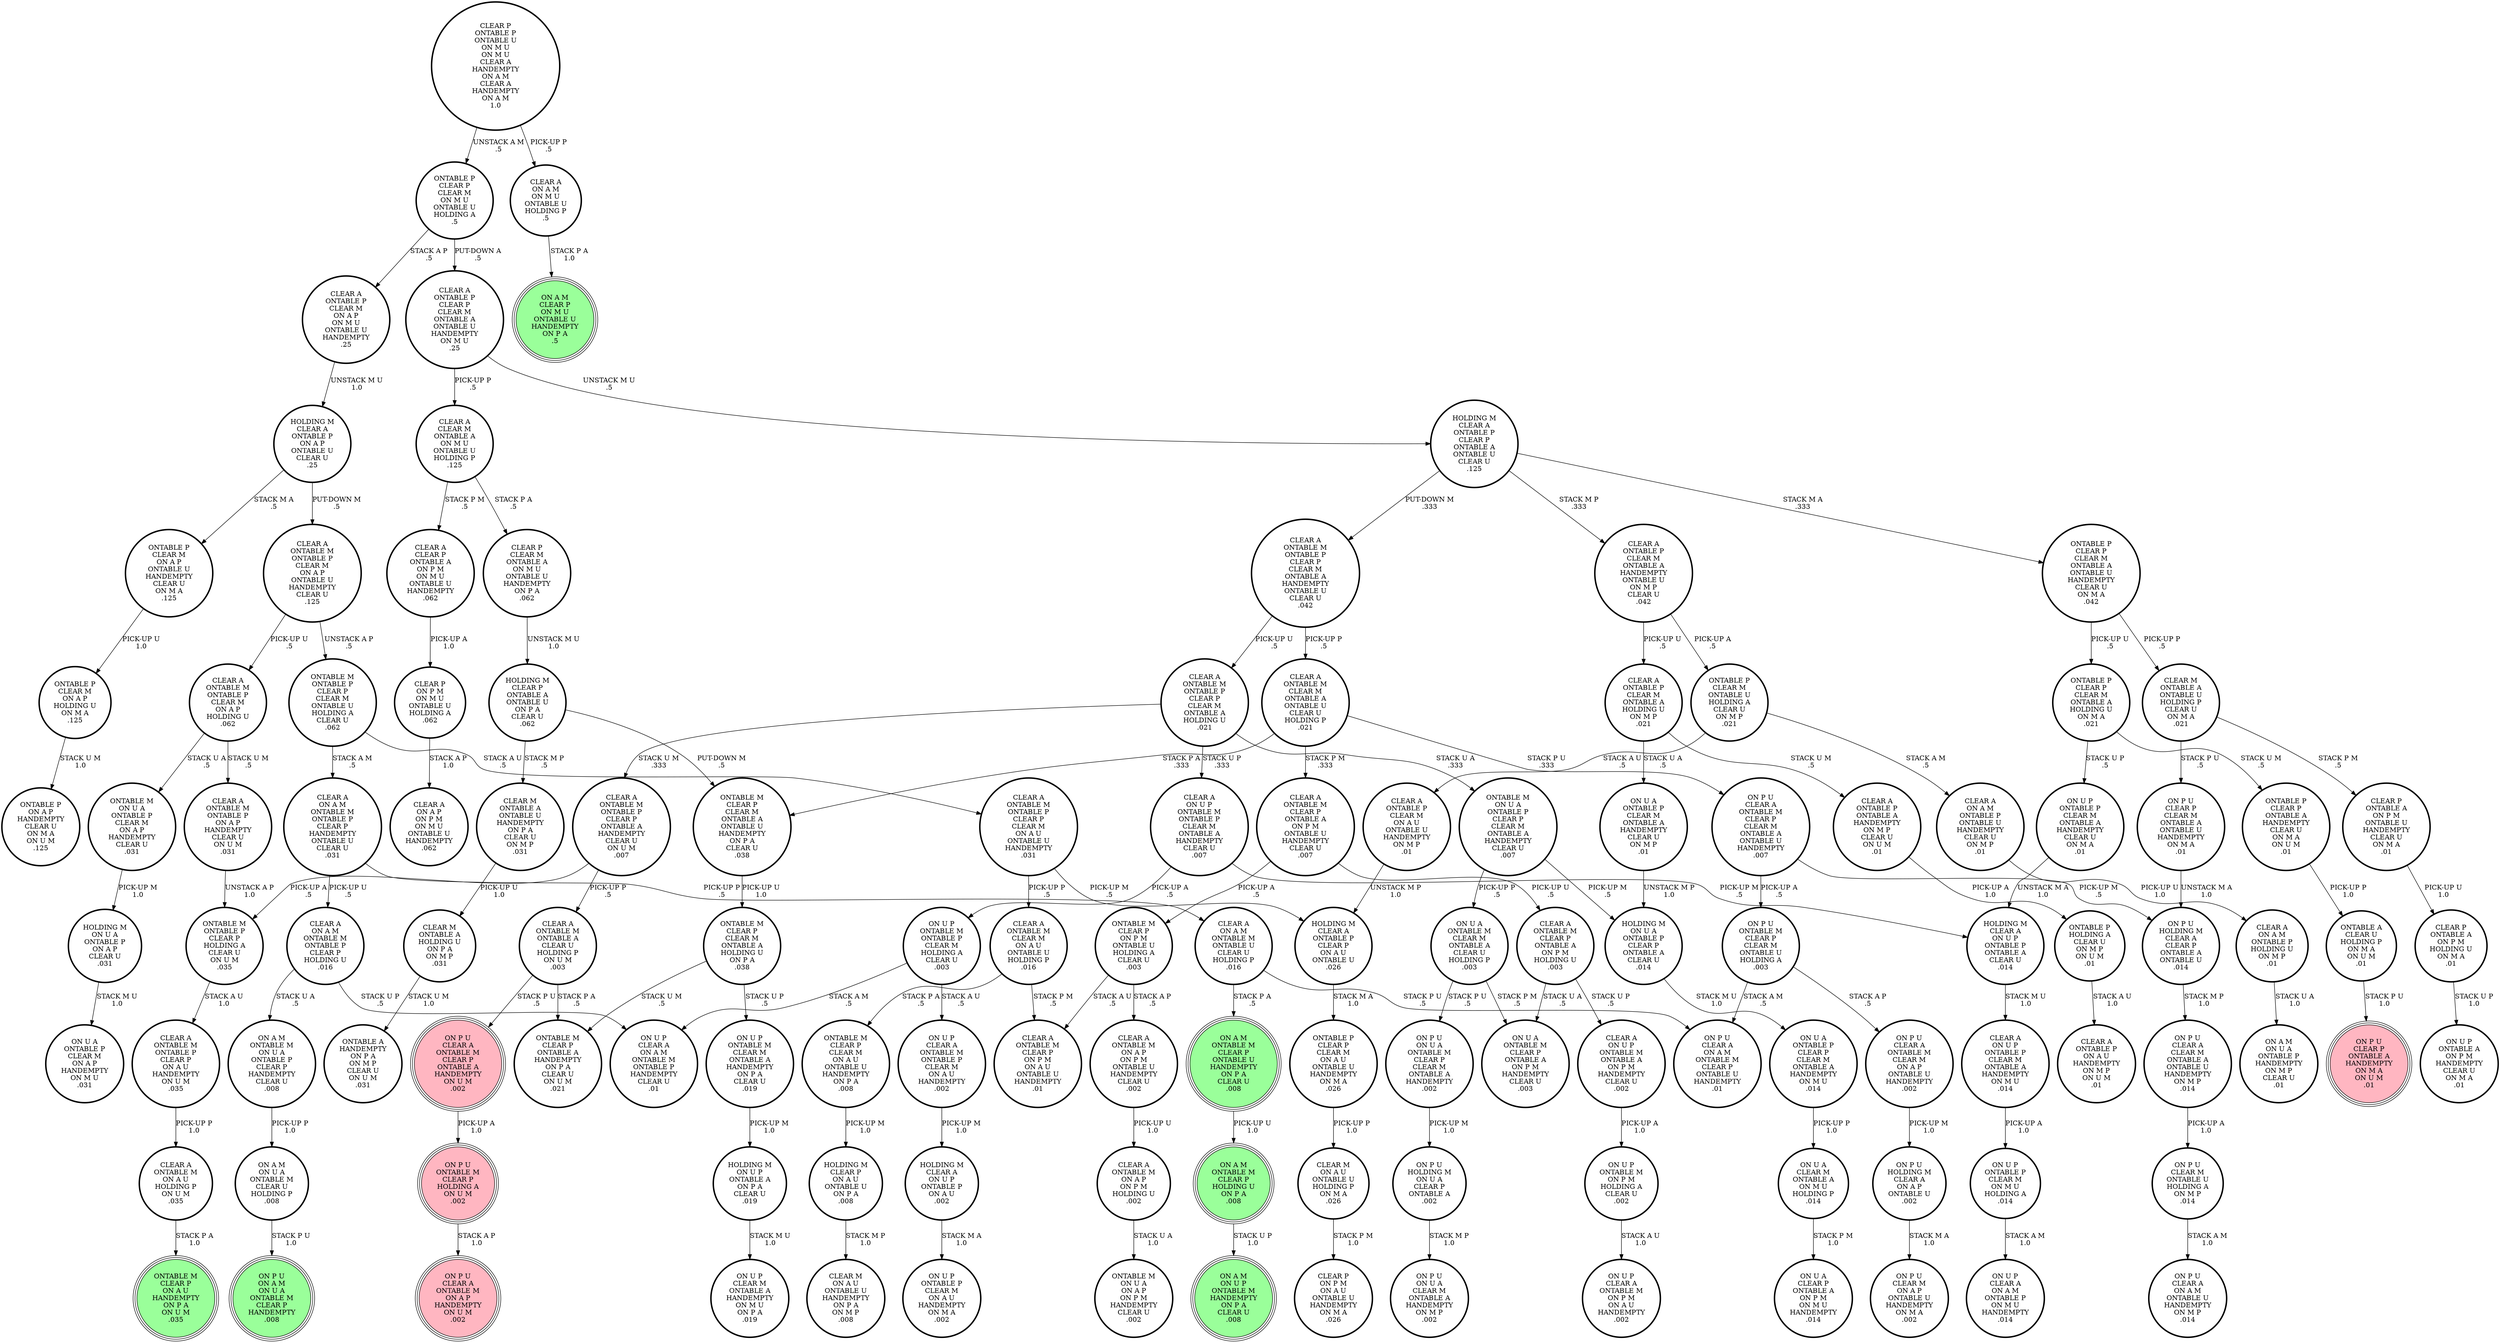 digraph {
"CLEAR P\nONTABLE A\nON P M\nONTABLE U\nHANDEMPTY\nCLEAR U\nON M A\n.01\n" -> "CLEAR P\nONTABLE A\nON P M\nHOLDING U\nON M A\n.01\n"[label="PICK-UP U\n1.0\n"];
"HOLDING M\nCLEAR P\nON A U\nONTABLE U\nON P A\n.008\n" -> "CLEAR M\nON A U\nONTABLE U\nHANDEMPTY\nON P A\nON M P\n.008\n"[label="STACK M P\n1.0\n"];
"CLEAR A\nONTABLE M\nONTABLE P\nCLEAR M\nON A P\nHOLDING U\n.062\n" -> "ONTABLE M\nON U A\nONTABLE P\nCLEAR M\nON A P\nHANDEMPTY\nCLEAR U\n.031\n"[label="STACK U A\n.5\n"];
"CLEAR A\nONTABLE M\nONTABLE P\nCLEAR M\nON A P\nHOLDING U\n.062\n" -> "CLEAR A\nONTABLE M\nONTABLE P\nON A P\nHANDEMPTY\nCLEAR U\nON U M\n.031\n"[label="STACK U M\n.5\n"];
"ON U A\nCLEAR M\nONTABLE A\nON M U\nHOLDING P\n.014\n" -> "ON U A\nCLEAR P\nONTABLE A\nON P M\nON M U\nHANDEMPTY\n.014\n"[label="STACK P M\n1.0\n"];
"ON P U\nONTABLE M\nCLEAR P\nHOLDING A\nON U M\n.002\n" -> "ON P U\nCLEAR A\nONTABLE M\nON A P\nHANDEMPTY\nON U M\n.002\n"[label="STACK A P\n1.0\n"];
"CLEAR A\nONTABLE M\nON A U\nHOLDING P\nON U M\n.035\n" -> "ONTABLE M\nCLEAR P\nON A U\nHANDEMPTY\nON P A\nON U M\n.035\n"[label="STACK P A\n1.0\n"];
"ON U A\nONTABLE M\nCLEAR M\nONTABLE A\nCLEAR U\nHOLDING P\n.003\n" -> "ON P U\nON U A\nONTABLE M\nCLEAR P\nCLEAR M\nONTABLE A\nHANDEMPTY\n.002\n"[label="STACK P U\n.5\n"];
"ON U A\nONTABLE M\nCLEAR M\nONTABLE A\nCLEAR U\nHOLDING P\n.003\n" -> "ON U A\nONTABLE M\nCLEAR P\nONTABLE A\nON P M\nHANDEMPTY\nCLEAR U\n.003\n"[label="STACK P M\n.5\n"];
"HOLDING M\nCLEAR A\nON U P\nONTABLE P\nONTABLE A\nCLEAR U\n.014\n" -> "CLEAR A\nON U P\nONTABLE P\nCLEAR M\nONTABLE A\nHANDEMPTY\nON M U\n.014\n"[label="STACK M U\n1.0\n"];
"ON P U\nON U A\nONTABLE M\nCLEAR P\nCLEAR M\nONTABLE A\nHANDEMPTY\n.002\n" -> "ON P U\nHOLDING M\nON U A\nCLEAR P\nONTABLE A\n.002\n"[label="PICK-UP M\n1.0\n"];
"ONTABLE M\nONTABLE P\nCLEAR P\nCLEAR M\nONTABLE U\nHOLDING A\nCLEAR U\n.062\n" -> "CLEAR A\nONTABLE M\nONTABLE P\nCLEAR P\nCLEAR M\nON A U\nONTABLE U\nHANDEMPTY\n.031\n"[label="STACK A U\n.5\n"];
"ONTABLE M\nONTABLE P\nCLEAR P\nCLEAR M\nONTABLE U\nHOLDING A\nCLEAR U\n.062\n" -> "CLEAR A\nON A M\nONTABLE M\nONTABLE P\nCLEAR P\nHANDEMPTY\nONTABLE U\nCLEAR U\n.031\n"[label="STACK A M\n.5\n"];
"ONTABLE P\nCLEAR P\nCLEAR M\nON A U\nONTABLE U\nHANDEMPTY\nON M A\n.026\n" -> "CLEAR M\nON A U\nONTABLE U\nHOLDING P\nON M A\n.026\n"[label="PICK-UP P\n1.0\n"];
"HOLDING M\nON U P\nONTABLE A\nON P A\nCLEAR U\n.019\n" -> "ON U P\nCLEAR M\nONTABLE A\nHANDEMPTY\nON M U\nON P A\n.019\n"[label="STACK M U\n1.0\n"];
"ONTABLE P\nCLEAR P\nCLEAR M\nONTABLE A\nONTABLE U\nHANDEMPTY\nCLEAR U\nON M A\n.042\n" -> "CLEAR M\nONTABLE A\nONTABLE U\nHOLDING P\nCLEAR U\nON M A\n.021\n"[label="PICK-UP P\n.5\n"];
"ONTABLE P\nCLEAR P\nCLEAR M\nONTABLE A\nONTABLE U\nHANDEMPTY\nCLEAR U\nON M A\n.042\n" -> "ONTABLE P\nCLEAR P\nCLEAR M\nONTABLE A\nHOLDING U\nON M A\n.021\n"[label="PICK-UP U\n.5\n"];
"HOLDING M\nCLEAR A\nONTABLE P\nCLEAR P\nON A U\nONTABLE U\n.026\n" -> "ONTABLE P\nCLEAR P\nCLEAR M\nON A U\nONTABLE U\nHANDEMPTY\nON M A\n.026\n"[label="STACK M A\n1.0\n"];
"ON P U\nONTABLE M\nCLEAR P\nCLEAR M\nONTABLE U\nHOLDING A\n.003\n" -> "ON P U\nCLEAR A\nON A M\nONTABLE M\nCLEAR P\nONTABLE U\nHANDEMPTY\n.01\n"[label="STACK A M\n.5\n"];
"ON P U\nONTABLE M\nCLEAR P\nCLEAR M\nONTABLE U\nHOLDING A\n.003\n" -> "ON P U\nCLEAR A\nONTABLE M\nCLEAR M\nON A P\nONTABLE U\nHANDEMPTY\n.002\n"[label="STACK A P\n.5\n"];
"CLEAR M\nONTABLE A\nONTABLE U\nHANDEMPTY\nON P A\nCLEAR U\nON M P\n.031\n" -> "CLEAR M\nONTABLE A\nHOLDING U\nON P A\nON M P\n.031\n"[label="PICK-UP U\n1.0\n"];
"ONTABLE P\nCLEAR P\nCLEAR M\nON M U\nONTABLE U\nHOLDING A\n.5\n" -> "CLEAR A\nONTABLE P\nCLEAR M\nON A P\nON M U\nONTABLE U\nHANDEMPTY\n.25\n"[label="STACK A P\n.5\n"];
"ONTABLE P\nCLEAR P\nCLEAR M\nON M U\nONTABLE U\nHOLDING A\n.5\n" -> "CLEAR A\nONTABLE P\nCLEAR P\nCLEAR M\nONTABLE A\nONTABLE U\nHANDEMPTY\nON M U\n.25\n"[label="PUT-DOWN A\n.5\n"];
"CLEAR A\nON U P\nONTABLE M\nONTABLE P\nCLEAR M\nONTABLE A\nHANDEMPTY\nCLEAR U\n.007\n" -> "HOLDING M\nCLEAR A\nON U P\nONTABLE P\nONTABLE A\nCLEAR U\n.014\n"[label="PICK-UP M\n.5\n"];
"CLEAR A\nON U P\nONTABLE M\nONTABLE P\nCLEAR M\nONTABLE A\nHANDEMPTY\nCLEAR U\n.007\n" -> "ON U P\nONTABLE M\nONTABLE P\nCLEAR M\nHOLDING A\nCLEAR U\n.003\n"[label="PICK-UP A\n.5\n"];
"ON U P\nONTABLE M\nCLEAR M\nONTABLE A\nHANDEMPTY\nON P A\nCLEAR U\n.019\n" -> "HOLDING M\nON U P\nONTABLE A\nON P A\nCLEAR U\n.019\n"[label="PICK-UP M\n1.0\n"];
"CLEAR A\nONTABLE M\nON A P\nON P M\nONTABLE U\nHANDEMPTY\nCLEAR U\n.002\n" -> "CLEAR A\nONTABLE M\nON A P\nON P M\nHOLDING U\n.002\n"[label="PICK-UP U\n1.0\n"];
"CLEAR A\nONTABLE M\nONTABLE P\nCLEAR P\nCLEAR M\nON A U\nONTABLE U\nHANDEMPTY\n.031\n" -> "HOLDING M\nCLEAR A\nONTABLE P\nCLEAR P\nON A U\nONTABLE U\n.026\n"[label="PICK-UP M\n.5\n"];
"CLEAR A\nONTABLE M\nONTABLE P\nCLEAR P\nCLEAR M\nON A U\nONTABLE U\nHANDEMPTY\n.031\n" -> "CLEAR A\nONTABLE M\nCLEAR M\nON A U\nONTABLE U\nHOLDING P\n.016\n"[label="PICK-UP P\n.5\n"];
"CLEAR A\nONTABLE M\nCLEAR P\nONTABLE A\nON P M\nONTABLE U\nHANDEMPTY\nCLEAR U\n.007\n" -> "CLEAR A\nONTABLE M\nCLEAR P\nONTABLE A\nON P M\nHOLDING U\n.003\n"[label="PICK-UP U\n.5\n"];
"CLEAR A\nONTABLE M\nCLEAR P\nONTABLE A\nON P M\nONTABLE U\nHANDEMPTY\nCLEAR U\n.007\n" -> "ONTABLE M\nCLEAR P\nON P M\nONTABLE U\nHOLDING A\nCLEAR U\n.003\n"[label="PICK-UP A\n.5\n"];
"CLEAR M\nONTABLE A\nHOLDING U\nON P A\nON M P\n.031\n" -> "ONTABLE A\nHANDEMPTY\nON P A\nON M P\nCLEAR U\nON U M\n.031\n"[label="STACK U M\n1.0\n"];
"ON P U\nCLEAR A\nONTABLE M\nCLEAR P\nCLEAR M\nONTABLE A\nONTABLE U\nHANDEMPTY\n.007\n" -> "ON P U\nHOLDING M\nCLEAR A\nCLEAR P\nONTABLE A\nONTABLE U\n.014\n"[label="PICK-UP M\n.5\n"];
"ON P U\nCLEAR A\nONTABLE M\nCLEAR P\nCLEAR M\nONTABLE A\nONTABLE U\nHANDEMPTY\n.007\n" -> "ON P U\nONTABLE M\nCLEAR P\nCLEAR M\nONTABLE U\nHOLDING A\n.003\n"[label="PICK-UP A\n.5\n"];
"CLEAR A\nCLEAR M\nONTABLE A\nON M U\nONTABLE U\nHOLDING P\n.125\n" -> "CLEAR A\nCLEAR P\nONTABLE A\nON P M\nON M U\nONTABLE U\nHANDEMPTY\n.062\n"[label="STACK P M\n.5\n"];
"CLEAR A\nCLEAR M\nONTABLE A\nON M U\nONTABLE U\nHOLDING P\n.125\n" -> "CLEAR P\nCLEAR M\nONTABLE A\nON M U\nONTABLE U\nHANDEMPTY\nON P A\n.062\n"[label="STACK P A\n.5\n"];
"CLEAR P\nONTABLE P\nONTABLE U\nON M U\nON M U\nCLEAR A\nHANDEMPTY\nON A M\nCLEAR A\nHANDEMPTY\nON A M\n1.0\n" -> "ONTABLE P\nCLEAR P\nCLEAR M\nON M U\nONTABLE U\nHOLDING A\n.5\n"[label="UNSTACK A M\n.5\n"];
"CLEAR P\nONTABLE P\nONTABLE U\nON M U\nON M U\nCLEAR A\nHANDEMPTY\nON A M\nCLEAR A\nHANDEMPTY\nON A M\n1.0\n" -> "CLEAR A\nON A M\nON M U\nONTABLE U\nHOLDING P\n.5\n"[label="PICK-UP P\n.5\n"];
"CLEAR P\nON P M\nON M U\nONTABLE U\nHOLDING A\n.062\n" -> "CLEAR A\nON A P\nON P M\nON M U\nONTABLE U\nHANDEMPTY\n.062\n"[label="STACK A P\n1.0\n"];
"ON A M\nON U A\nONTABLE M\nCLEAR U\nHOLDING P\n.008\n" -> "ON P U\nON A M\nON U A\nONTABLE M\nCLEAR P\nHANDEMPTY\n.008\n"[label="STACK P U\n1.0\n"];
"CLEAR A\nONTABLE M\nCLEAR M\nONTABLE A\nONTABLE U\nCLEAR U\nHOLDING P\n.021\n" -> "CLEAR A\nONTABLE M\nCLEAR P\nONTABLE A\nON P M\nONTABLE U\nHANDEMPTY\nCLEAR U\n.007\n"[label="STACK P M\n.333\n"];
"CLEAR A\nONTABLE M\nCLEAR M\nONTABLE A\nONTABLE U\nCLEAR U\nHOLDING P\n.021\n" -> "ONTABLE M\nCLEAR P\nCLEAR M\nONTABLE A\nONTABLE U\nHANDEMPTY\nON P A\nCLEAR U\n.038\n"[label="STACK P A\n.333\n"];
"CLEAR A\nONTABLE M\nCLEAR M\nONTABLE A\nONTABLE U\nCLEAR U\nHOLDING P\n.021\n" -> "ON P U\nCLEAR A\nONTABLE M\nCLEAR P\nCLEAR M\nONTABLE A\nONTABLE U\nHANDEMPTY\n.007\n"[label="STACK P U\n.333\n"];
"ONTABLE M\nCLEAR P\nON P M\nONTABLE U\nHOLDING A\nCLEAR U\n.003\n" -> "CLEAR A\nONTABLE M\nCLEAR P\nON P M\nON A U\nONTABLE U\nHANDEMPTY\n.01\n"[label="STACK A U\n.5\n"];
"ONTABLE M\nCLEAR P\nON P M\nONTABLE U\nHOLDING A\nCLEAR U\n.003\n" -> "CLEAR A\nONTABLE M\nON A P\nON P M\nONTABLE U\nHANDEMPTY\nCLEAR U\n.002\n"[label="STACK A P\n.5\n"];
"ON P U\nHOLDING M\nCLEAR A\nON A P\nONTABLE U\n.002\n" -> "ON P U\nCLEAR M\nON A P\nONTABLE U\nHANDEMPTY\nON M A\n.002\n"[label="STACK M A\n1.0\n"];
"CLEAR A\nON U P\nONTABLE P\nCLEAR M\nONTABLE A\nHANDEMPTY\nON M U\n.014\n" -> "ON U P\nONTABLE P\nCLEAR M\nON M U\nHOLDING A\n.014\n"[label="PICK-UP A\n1.0\n"];
"CLEAR M\nONTABLE A\nONTABLE U\nHOLDING P\nCLEAR U\nON M A\n.021\n" -> "CLEAR P\nONTABLE A\nON P M\nONTABLE U\nHANDEMPTY\nCLEAR U\nON M A\n.01\n"[label="STACK P M\n.5\n"];
"CLEAR M\nONTABLE A\nONTABLE U\nHOLDING P\nCLEAR U\nON M A\n.021\n" -> "ON P U\nCLEAR P\nCLEAR M\nONTABLE A\nONTABLE U\nHANDEMPTY\nON M A\n.01\n"[label="STACK P U\n.5\n"];
"CLEAR A\nON A M\nONTABLE P\nONTABLE U\nHANDEMPTY\nCLEAR U\nON M P\n.01\n" -> "CLEAR A\nON A M\nONTABLE P\nHOLDING U\nON M P\n.01\n"[label="PICK-UP U\n1.0\n"];
"ONTABLE M\nONTABLE P\nCLEAR P\nHOLDING A\nCLEAR U\nON U M\n.035\n" -> "CLEAR A\nONTABLE M\nONTABLE P\nCLEAR P\nON A U\nHANDEMPTY\nON U M\n.035\n"[label="STACK A U\n1.0\n"];
"ON P U\nHOLDING M\nCLEAR A\nCLEAR P\nONTABLE A\nONTABLE U\n.014\n" -> "ON P U\nCLEAR A\nCLEAR M\nONTABLE A\nONTABLE U\nHANDEMPTY\nON M P\n.014\n"[label="STACK M P\n1.0\n"];
"ON U P\nCLEAR A\nONTABLE M\nONTABLE P\nCLEAR M\nON A U\nHANDEMPTY\n.002\n" -> "HOLDING M\nCLEAR A\nON U P\nONTABLE P\nON A U\n.002\n"[label="PICK-UP M\n1.0\n"];
"HOLDING M\nCLEAR A\nON U P\nONTABLE P\nON A U\n.002\n" -> "ON U P\nONTABLE P\nCLEAR M\nON A U\nHANDEMPTY\nON M A\n.002\n"[label="STACK M A\n1.0\n"];
"ONTABLE M\nON U A\nONTABLE P\nCLEAR P\nCLEAR M\nONTABLE A\nHANDEMPTY\nCLEAR U\n.007\n" -> "ON U A\nONTABLE M\nCLEAR M\nONTABLE A\nCLEAR U\nHOLDING P\n.003\n"[label="PICK-UP P\n.5\n"];
"ONTABLE M\nON U A\nONTABLE P\nCLEAR P\nCLEAR M\nONTABLE A\nHANDEMPTY\nCLEAR U\n.007\n" -> "HOLDING M\nON U A\nONTABLE P\nCLEAR P\nONTABLE A\nCLEAR U\n.014\n"[label="PICK-UP M\n.5\n"];
"ON U P\nONTABLE M\nONTABLE P\nCLEAR M\nHOLDING A\nCLEAR U\n.003\n" -> "ON U P\nCLEAR A\nONTABLE M\nONTABLE P\nCLEAR M\nON A U\nHANDEMPTY\n.002\n"[label="STACK A U\n.5\n"];
"ON U P\nONTABLE M\nONTABLE P\nCLEAR M\nHOLDING A\nCLEAR U\n.003\n" -> "ON U P\nCLEAR A\nON A M\nONTABLE M\nONTABLE P\nHANDEMPTY\nCLEAR U\n.01\n"[label="STACK A M\n.5\n"];
"HOLDING M\nCLEAR A\nONTABLE P\nCLEAR P\nONTABLE A\nONTABLE U\nCLEAR U\n.125\n" -> "ONTABLE P\nCLEAR P\nCLEAR M\nONTABLE A\nONTABLE U\nHANDEMPTY\nCLEAR U\nON M A\n.042\n"[label="STACK M A\n.333\n"];
"HOLDING M\nCLEAR A\nONTABLE P\nCLEAR P\nONTABLE A\nONTABLE U\nCLEAR U\n.125\n" -> "CLEAR A\nONTABLE P\nCLEAR M\nONTABLE A\nHANDEMPTY\nONTABLE U\nON M P\nCLEAR U\n.042\n"[label="STACK M P\n.333\n"];
"HOLDING M\nCLEAR A\nONTABLE P\nCLEAR P\nONTABLE A\nONTABLE U\nCLEAR U\n.125\n" -> "CLEAR A\nONTABLE M\nONTABLE P\nCLEAR P\nCLEAR M\nONTABLE A\nHANDEMPTY\nONTABLE U\nCLEAR U\n.042\n"[label="PUT-DOWN M\n.333\n"];
"ONTABLE M\nCLEAR P\nCLEAR M\nONTABLE A\nHOLDING U\nON P A\n.038\n" -> "ONTABLE M\nCLEAR P\nONTABLE A\nHANDEMPTY\nON P A\nCLEAR U\nON U M\n.021\n"[label="STACK U M\n.5\n"];
"ONTABLE M\nCLEAR P\nCLEAR M\nONTABLE A\nHOLDING U\nON P A\n.038\n" -> "ON U P\nONTABLE M\nCLEAR M\nONTABLE A\nHANDEMPTY\nON P A\nCLEAR U\n.019\n"[label="STACK U P\n.5\n"];
"HOLDING M\nCLEAR A\nONTABLE P\nON A P\nONTABLE U\nCLEAR U\n.25\n" -> "CLEAR A\nONTABLE M\nONTABLE P\nCLEAR M\nON A P\nONTABLE U\nHANDEMPTY\nCLEAR U\n.125\n"[label="PUT-DOWN M\n.5\n"];
"HOLDING M\nCLEAR A\nONTABLE P\nON A P\nONTABLE U\nCLEAR U\n.25\n" -> "ONTABLE P\nCLEAR M\nON A P\nONTABLE U\nHANDEMPTY\nCLEAR U\nON M A\n.125\n"[label="STACK M A\n.5\n"];
"CLEAR A\nON A M\nONTABLE P\nHOLDING U\nON M P\n.01\n" -> "ON A M\nON U A\nONTABLE P\nHANDEMPTY\nON M P\nCLEAR U\n.01\n"[label="STACK U A\n1.0\n"];
"ON P U\nCLEAR A\nONTABLE M\nCLEAR P\nONTABLE A\nHANDEMPTY\nON U M\n.002\n" -> "ON P U\nONTABLE M\nCLEAR P\nHOLDING A\nON U M\n.002\n"[label="PICK-UP A\n1.0\n"];
"CLEAR A\nONTABLE M\nONTABLE P\nCLEAR M\nON A P\nONTABLE U\nHANDEMPTY\nCLEAR U\n.125\n" -> "CLEAR A\nONTABLE M\nONTABLE P\nCLEAR M\nON A P\nHOLDING U\n.062\n"[label="PICK-UP U\n.5\n"];
"CLEAR A\nONTABLE M\nONTABLE P\nCLEAR M\nON A P\nONTABLE U\nHANDEMPTY\nCLEAR U\n.125\n" -> "ONTABLE M\nONTABLE P\nCLEAR P\nCLEAR M\nONTABLE U\nHOLDING A\nCLEAR U\n.062\n"[label="UNSTACK A P\n.5\n"];
"ONTABLE P\nCLEAR M\nON A P\nONTABLE U\nHANDEMPTY\nCLEAR U\nON M A\n.125\n" -> "ONTABLE P\nCLEAR M\nON A P\nHOLDING U\nON M A\n.125\n"[label="PICK-UP U\n1.0\n"];
"CLEAR A\nONTABLE P\nCLEAR M\nON A P\nON M U\nONTABLE U\nHANDEMPTY\n.25\n" -> "HOLDING M\nCLEAR A\nONTABLE P\nON A P\nONTABLE U\nCLEAR U\n.25\n"[label="UNSTACK M U\n1.0\n"];
"ONTABLE P\nCLEAR M\nON A P\nHOLDING U\nON M A\n.125\n" -> "ONTABLE P\nON A P\nHANDEMPTY\nCLEAR U\nON M A\nON U M\n.125\n"[label="STACK U M\n1.0\n"];
"CLEAR A\nONTABLE M\nONTABLE P\nCLEAR P\nONTABLE A\nHANDEMPTY\nCLEAR U\nON U M\n.007\n" -> "CLEAR A\nONTABLE M\nONTABLE A\nCLEAR U\nHOLDING P\nON U M\n.003\n"[label="PICK-UP P\n.5\n"];
"CLEAR A\nONTABLE M\nONTABLE P\nCLEAR P\nONTABLE A\nHANDEMPTY\nCLEAR U\nON U M\n.007\n" -> "ONTABLE M\nONTABLE P\nCLEAR P\nHOLDING A\nCLEAR U\nON U M\n.035\n"[label="PICK-UP A\n.5\n"];
"CLEAR A\nON A M\nONTABLE M\nONTABLE P\nCLEAR P\nHOLDING U\n.016\n" -> "ON A M\nONTABLE M\nON U A\nONTABLE P\nCLEAR P\nHANDEMPTY\nCLEAR U\n.008\n"[label="STACK U A\n.5\n"];
"CLEAR A\nON A M\nONTABLE M\nONTABLE P\nCLEAR P\nHOLDING U\n.016\n" -> "ON U P\nCLEAR A\nON A M\nONTABLE M\nONTABLE P\nHANDEMPTY\nCLEAR U\n.01\n"[label="STACK U P\n.5\n"];
"ON P U\nCLEAR A\nCLEAR M\nONTABLE A\nONTABLE U\nHANDEMPTY\nON M P\n.014\n" -> "ON P U\nCLEAR M\nONTABLE U\nHOLDING A\nON M P\n.014\n"[label="PICK-UP A\n1.0\n"];
"HOLDING M\nON U A\nONTABLE P\nON A P\nCLEAR U\n.031\n" -> "ON U A\nONTABLE P\nCLEAR M\nON A P\nHANDEMPTY\nON M U\n.031\n"[label="STACK M U\n1.0\n"];
"CLEAR A\nON A M\nONTABLE M\nONTABLE U\nCLEAR U\nHOLDING P\n.016\n" -> "ON A M\nONTABLE M\nCLEAR P\nONTABLE U\nHANDEMPTY\nON P A\nCLEAR U\n.008\n"[label="STACK P A\n.5\n"];
"CLEAR A\nON A M\nONTABLE M\nONTABLE U\nCLEAR U\nHOLDING P\n.016\n" -> "ON P U\nCLEAR A\nON A M\nONTABLE M\nCLEAR P\nONTABLE U\nHANDEMPTY\n.01\n"[label="STACK P U\n.5\n"];
"ON P U\nCLEAR A\nONTABLE M\nCLEAR M\nON A P\nONTABLE U\nHANDEMPTY\n.002\n" -> "ON P U\nHOLDING M\nCLEAR A\nON A P\nONTABLE U\n.002\n"[label="PICK-UP M\n1.0\n"];
"CLEAR A\nONTABLE M\nONTABLE P\nCLEAR P\nCLEAR M\nONTABLE A\nHOLDING U\n.021\n" -> "CLEAR A\nONTABLE M\nONTABLE P\nCLEAR P\nONTABLE A\nHANDEMPTY\nCLEAR U\nON U M\n.007\n"[label="STACK U M\n.333\n"];
"CLEAR A\nONTABLE M\nONTABLE P\nCLEAR P\nCLEAR M\nONTABLE A\nHOLDING U\n.021\n" -> "CLEAR A\nON U P\nONTABLE M\nONTABLE P\nCLEAR M\nONTABLE A\nHANDEMPTY\nCLEAR U\n.007\n"[label="STACK U P\n.333\n"];
"CLEAR A\nONTABLE M\nONTABLE P\nCLEAR P\nCLEAR M\nONTABLE A\nHOLDING U\n.021\n" -> "ONTABLE M\nON U A\nONTABLE P\nCLEAR P\nCLEAR M\nONTABLE A\nHANDEMPTY\nCLEAR U\n.007\n"[label="STACK U A\n.333\n"];
"CLEAR A\nON A M\nONTABLE M\nONTABLE P\nCLEAR P\nHANDEMPTY\nONTABLE U\nCLEAR U\n.031\n" -> "CLEAR A\nON A M\nONTABLE M\nONTABLE P\nCLEAR P\nHOLDING U\n.016\n"[label="PICK-UP U\n.5\n"];
"CLEAR A\nON A M\nONTABLE M\nONTABLE P\nCLEAR P\nHANDEMPTY\nONTABLE U\nCLEAR U\n.031\n" -> "CLEAR A\nON A M\nONTABLE M\nONTABLE U\nCLEAR U\nHOLDING P\n.016\n"[label="PICK-UP P\n.5\n"];
"ON U P\nONTABLE P\nCLEAR M\nON M U\nHOLDING A\n.014\n" -> "ON U P\nCLEAR A\nON A M\nONTABLE P\nON M U\nHANDEMPTY\n.014\n"[label="STACK A M\n1.0\n"];
"CLEAR A\nONTABLE P\nCLEAR M\nON A U\nONTABLE U\nHANDEMPTY\nON M P\n.01\n" -> "HOLDING M\nCLEAR A\nONTABLE P\nCLEAR P\nON A U\nONTABLE U\n.026\n"[label="UNSTACK M P\n1.0\n"];
"CLEAR P\nONTABLE A\nON P M\nHOLDING U\nON M A\n.01\n" -> "ON U P\nONTABLE A\nON P M\nHANDEMPTY\nCLEAR U\nON M A\n.01\n"[label="STACK U P\n1.0\n"];
"CLEAR A\nONTABLE M\nONTABLE A\nCLEAR U\nHOLDING P\nON U M\n.003\n" -> "ON P U\nCLEAR A\nONTABLE M\nCLEAR P\nONTABLE A\nHANDEMPTY\nON U M\n.002\n"[label="STACK P U\n.5\n"];
"CLEAR A\nONTABLE M\nONTABLE A\nCLEAR U\nHOLDING P\nON U M\n.003\n" -> "ONTABLE M\nCLEAR P\nONTABLE A\nHANDEMPTY\nON P A\nCLEAR U\nON U M\n.021\n"[label="STACK P A\n.5\n"];
"ONTABLE P\nCLEAR M\nONTABLE U\nHOLDING A\nCLEAR U\nON M P\n.021\n" -> "CLEAR A\nONTABLE P\nCLEAR M\nON A U\nONTABLE U\nHANDEMPTY\nON M P\n.01\n"[label="STACK A U\n.5\n"];
"ONTABLE P\nCLEAR M\nONTABLE U\nHOLDING A\nCLEAR U\nON M P\n.021\n" -> "CLEAR A\nON A M\nONTABLE P\nONTABLE U\nHANDEMPTY\nCLEAR U\nON M P\n.01\n"[label="STACK A M\n.5\n"];
"ONTABLE A\nCLEAR U\nHOLDING P\nON M A\nON U M\n.01\n" -> "ON P U\nCLEAR P\nONTABLE A\nHANDEMPTY\nON M A\nON U M\n.01\n"[label="STACK P U\n1.0\n"];
"ON P U\nCLEAR M\nONTABLE U\nHOLDING A\nON M P\n.014\n" -> "ON P U\nCLEAR A\nON A M\nONTABLE U\nHANDEMPTY\nON M P\n.014\n"[label="STACK A M\n1.0\n"];
"CLEAR M\nON A U\nONTABLE U\nHOLDING P\nON M A\n.026\n" -> "CLEAR P\nON P M\nON A U\nONTABLE U\nHANDEMPTY\nON M A\n.026\n"[label="STACK P M\n1.0\n"];
"CLEAR A\nONTABLE M\nONTABLE P\nCLEAR P\nON A U\nHANDEMPTY\nON U M\n.035\n" -> "CLEAR A\nONTABLE M\nON A U\nHOLDING P\nON U M\n.035\n"[label="PICK-UP P\n1.0\n"];
"CLEAR A\nON A M\nON M U\nONTABLE U\nHOLDING P\n.5\n" -> "ON A M\nCLEAR P\nON M U\nONTABLE U\nHANDEMPTY\nON P A\n.5\n"[label="STACK P A\n1.0\n"];
"CLEAR A\nONTABLE P\nONTABLE A\nHANDEMPTY\nON M P\nCLEAR U\nON U M\n.01\n" -> "ONTABLE P\nHOLDING A\nCLEAR U\nON M P\nON U M\n.01\n"[label="PICK-UP A\n1.0\n"];
"ONTABLE P\nHOLDING A\nCLEAR U\nON M P\nON U M\n.01\n" -> "CLEAR A\nONTABLE P\nON A U\nHANDEMPTY\nON M P\nON U M\n.01\n"[label="STACK A U\n1.0\n"];
"CLEAR A\nONTABLE M\nCLEAR M\nON A U\nONTABLE U\nHOLDING P\n.016\n" -> "ONTABLE M\nCLEAR P\nCLEAR M\nON A U\nONTABLE U\nHANDEMPTY\nON P A\n.008\n"[label="STACK P A\n.5\n"];
"CLEAR A\nONTABLE M\nCLEAR M\nON A U\nONTABLE U\nHOLDING P\n.016\n" -> "CLEAR A\nONTABLE M\nCLEAR P\nON P M\nON A U\nONTABLE U\nHANDEMPTY\n.01\n"[label="STACK P M\n.5\n"];
"CLEAR P\nCLEAR M\nONTABLE A\nON M U\nONTABLE U\nHANDEMPTY\nON P A\n.062\n" -> "HOLDING M\nCLEAR P\nONTABLE A\nONTABLE U\nON P A\nCLEAR U\n.062\n"[label="UNSTACK M U\n1.0\n"];
"ONTABLE P\nCLEAR P\nCLEAR M\nONTABLE A\nHOLDING U\nON M A\n.021\n" -> "ON U P\nONTABLE P\nCLEAR M\nONTABLE A\nHANDEMPTY\nCLEAR U\nON M A\n.01\n"[label="STACK U P\n.5\n"];
"ONTABLE P\nCLEAR P\nCLEAR M\nONTABLE A\nHOLDING U\nON M A\n.021\n" -> "ONTABLE P\nCLEAR P\nONTABLE A\nHANDEMPTY\nCLEAR U\nON M A\nON U M\n.01\n"[label="STACK U M\n.5\n"];
"ON A M\nONTABLE M\nCLEAR P\nHOLDING U\nON P A\n.008\n" -> "ON A M\nON U P\nONTABLE M\nHANDEMPTY\nON P A\nCLEAR U\n.008\n"[label="STACK U P\n1.0\n"];
"ON U A\nONTABLE P\nCLEAR M\nONTABLE A\nHANDEMPTY\nCLEAR U\nON M P\n.01\n" -> "HOLDING M\nON U A\nONTABLE P\nCLEAR P\nONTABLE A\nCLEAR U\n.014\n"[label="UNSTACK M P\n1.0\n"];
"CLEAR A\nCLEAR P\nONTABLE A\nON P M\nON M U\nONTABLE U\nHANDEMPTY\n.062\n" -> "CLEAR P\nON P M\nON M U\nONTABLE U\nHOLDING A\n.062\n"[label="PICK-UP A\n1.0\n"];
"ONTABLE P\nCLEAR P\nONTABLE A\nHANDEMPTY\nCLEAR U\nON M A\nON U M\n.01\n" -> "ONTABLE A\nCLEAR U\nHOLDING P\nON M A\nON U M\n.01\n"[label="PICK-UP P\n1.0\n"];
"CLEAR A\nONTABLE P\nCLEAR P\nCLEAR M\nONTABLE A\nONTABLE U\nHANDEMPTY\nON M U\n.25\n" -> "CLEAR A\nCLEAR M\nONTABLE A\nON M U\nONTABLE U\nHOLDING P\n.125\n"[label="PICK-UP P\n.5\n"];
"CLEAR A\nONTABLE P\nCLEAR P\nCLEAR M\nONTABLE A\nONTABLE U\nHANDEMPTY\nON M U\n.25\n" -> "HOLDING M\nCLEAR A\nONTABLE P\nCLEAR P\nONTABLE A\nONTABLE U\nCLEAR U\n.125\n"[label="UNSTACK M U\n.5\n"];
"CLEAR A\nONTABLE M\nON A P\nON P M\nHOLDING U\n.002\n" -> "ONTABLE M\nON U A\nON A P\nON P M\nHANDEMPTY\nCLEAR U\n.002\n"[label="STACK U A\n1.0\n"];
"ON U P\nONTABLE M\nON P M\nHOLDING A\nCLEAR U\n.002\n" -> "ON U P\nCLEAR A\nONTABLE M\nON P M\nON A U\nHANDEMPTY\n.002\n"[label="STACK A U\n1.0\n"];
"CLEAR A\nONTABLE P\nCLEAR M\nONTABLE A\nHOLDING U\nON M P\n.021\n" -> "CLEAR A\nONTABLE P\nONTABLE A\nHANDEMPTY\nON M P\nCLEAR U\nON U M\n.01\n"[label="STACK U M\n.5\n"];
"CLEAR A\nONTABLE P\nCLEAR M\nONTABLE A\nHOLDING U\nON M P\n.021\n" -> "ON U A\nONTABLE P\nCLEAR M\nONTABLE A\nHANDEMPTY\nCLEAR U\nON M P\n.01\n"[label="STACK U A\n.5\n"];
"ON U P\nONTABLE P\nCLEAR M\nONTABLE A\nHANDEMPTY\nCLEAR U\nON M A\n.01\n" -> "HOLDING M\nCLEAR A\nON U P\nONTABLE P\nONTABLE A\nCLEAR U\n.014\n"[label="UNSTACK M A\n1.0\n"];
"ONTABLE M\nCLEAR P\nCLEAR M\nONTABLE A\nONTABLE U\nHANDEMPTY\nON P A\nCLEAR U\n.038\n" -> "ONTABLE M\nCLEAR P\nCLEAR M\nONTABLE A\nHOLDING U\nON P A\n.038\n"[label="PICK-UP U\n1.0\n"];
"CLEAR A\nONTABLE M\nCLEAR P\nONTABLE A\nON P M\nHOLDING U\n.003\n" -> "ON U A\nONTABLE M\nCLEAR P\nONTABLE A\nON P M\nHANDEMPTY\nCLEAR U\n.003\n"[label="STACK U A\n.5\n"];
"CLEAR A\nONTABLE M\nCLEAR P\nONTABLE A\nON P M\nHOLDING U\n.003\n" -> "CLEAR A\nON U P\nONTABLE M\nONTABLE A\nON P M\nHANDEMPTY\nCLEAR U\n.002\n"[label="STACK U P\n.5\n"];
"ONTABLE M\nCLEAR P\nCLEAR M\nON A U\nONTABLE U\nHANDEMPTY\nON P A\n.008\n" -> "HOLDING M\nCLEAR P\nON A U\nONTABLE U\nON P A\n.008\n"[label="PICK-UP M\n1.0\n"];
"CLEAR A\nONTABLE M\nONTABLE P\nCLEAR P\nCLEAR M\nONTABLE A\nHANDEMPTY\nONTABLE U\nCLEAR U\n.042\n" -> "CLEAR A\nONTABLE M\nONTABLE P\nCLEAR P\nCLEAR M\nONTABLE A\nHOLDING U\n.021\n"[label="PICK-UP U\n.5\n"];
"CLEAR A\nONTABLE M\nONTABLE P\nCLEAR P\nCLEAR M\nONTABLE A\nHANDEMPTY\nONTABLE U\nCLEAR U\n.042\n" -> "CLEAR A\nONTABLE M\nCLEAR M\nONTABLE A\nONTABLE U\nCLEAR U\nHOLDING P\n.021\n"[label="PICK-UP P\n.5\n"];
"CLEAR A\nONTABLE M\nONTABLE P\nON A P\nHANDEMPTY\nCLEAR U\nON U M\n.031\n" -> "ONTABLE M\nONTABLE P\nCLEAR P\nHOLDING A\nCLEAR U\nON U M\n.035\n"[label="UNSTACK A P\n1.0\n"];
"CLEAR A\nON U P\nONTABLE M\nONTABLE A\nON P M\nHANDEMPTY\nCLEAR U\n.002\n" -> "ON U P\nONTABLE M\nON P M\nHOLDING A\nCLEAR U\n.002\n"[label="PICK-UP A\n1.0\n"];
"HOLDING M\nON U A\nONTABLE P\nCLEAR P\nONTABLE A\nCLEAR U\n.014\n" -> "ON U A\nONTABLE P\nCLEAR P\nCLEAR M\nONTABLE A\nHANDEMPTY\nON M U\n.014\n"[label="STACK M U\n1.0\n"];
"ONTABLE M\nON U A\nONTABLE P\nCLEAR M\nON A P\nHANDEMPTY\nCLEAR U\n.031\n" -> "HOLDING M\nON U A\nONTABLE P\nON A P\nCLEAR U\n.031\n"[label="PICK-UP M\n1.0\n"];
"ON A M\nONTABLE M\nON U A\nONTABLE P\nCLEAR P\nHANDEMPTY\nCLEAR U\n.008\n" -> "ON A M\nON U A\nONTABLE M\nCLEAR U\nHOLDING P\n.008\n"[label="PICK-UP P\n1.0\n"];
"CLEAR A\nONTABLE P\nCLEAR M\nONTABLE A\nHANDEMPTY\nONTABLE U\nON M P\nCLEAR U\n.042\n" -> "ONTABLE P\nCLEAR M\nONTABLE U\nHOLDING A\nCLEAR U\nON M P\n.021\n"[label="PICK-UP A\n.5\n"];
"CLEAR A\nONTABLE P\nCLEAR M\nONTABLE A\nHANDEMPTY\nONTABLE U\nON M P\nCLEAR U\n.042\n" -> "CLEAR A\nONTABLE P\nCLEAR M\nONTABLE A\nHOLDING U\nON M P\n.021\n"[label="PICK-UP U\n.5\n"];
"ON P U\nHOLDING M\nON U A\nCLEAR P\nONTABLE A\n.002\n" -> "ON P U\nON U A\nCLEAR M\nONTABLE A\nHANDEMPTY\nON M P\n.002\n"[label="STACK M P\n1.0\n"];
"ON A M\nONTABLE M\nCLEAR P\nONTABLE U\nHANDEMPTY\nON P A\nCLEAR U\n.008\n" -> "ON A M\nONTABLE M\nCLEAR P\nHOLDING U\nON P A\n.008\n"[label="PICK-UP U\n1.0\n"];
"HOLDING M\nCLEAR P\nONTABLE A\nONTABLE U\nON P A\nCLEAR U\n.062\n" -> "CLEAR M\nONTABLE A\nONTABLE U\nHANDEMPTY\nON P A\nCLEAR U\nON M P\n.031\n"[label="STACK M P\n.5\n"];
"HOLDING M\nCLEAR P\nONTABLE A\nONTABLE U\nON P A\nCLEAR U\n.062\n" -> "ONTABLE M\nCLEAR P\nCLEAR M\nONTABLE A\nONTABLE U\nHANDEMPTY\nON P A\nCLEAR U\n.038\n"[label="PUT-DOWN M\n.5\n"];
"ON P U\nCLEAR P\nCLEAR M\nONTABLE A\nONTABLE U\nHANDEMPTY\nON M A\n.01\n" -> "ON P U\nHOLDING M\nCLEAR A\nCLEAR P\nONTABLE A\nONTABLE U\n.014\n"[label="UNSTACK M A\n1.0\n"];
"ON U A\nONTABLE P\nCLEAR P\nCLEAR M\nONTABLE A\nHANDEMPTY\nON M U\n.014\n" -> "ON U A\nCLEAR M\nONTABLE A\nON M U\nHOLDING P\n.014\n"[label="PICK-UP P\n1.0\n"];
"ON U P\nCLEAR A\nONTABLE M\nON P M\nON A U\nHANDEMPTY\n.002\n" [shape=circle, penwidth=3];
"ON U A\nONTABLE P\nCLEAR M\nON A P\nHANDEMPTY\nON M U\n.031\n" [shape=circle, penwidth=3];
"ONTABLE P\nON A P\nHANDEMPTY\nCLEAR U\nON M A\nON U M\n.125\n" [shape=circle, penwidth=3];
"ON P U\nCLEAR M\nON A P\nONTABLE U\nHANDEMPTY\nON M A\n.002\n" [shape=circle, penwidth=3];
"ON U P\nCLEAR A\nON A M\nONTABLE M\nONTABLE P\nHANDEMPTY\nCLEAR U\n.01\n" [shape=circle, penwidth=3];
"CLEAR A\nONTABLE M\nCLEAR P\nON P M\nON A U\nONTABLE U\nHANDEMPTY\n.01\n" [shape=circle, penwidth=3];
"ON A M\nCLEAR P\nON M U\nONTABLE U\nHANDEMPTY\nON P A\n.5\n" [shape=circle, style=filled, fillcolor=palegreen1, peripheries=3];
"CLEAR P\nON P M\nON A U\nONTABLE U\nHANDEMPTY\nON M A\n.026\n" [shape=circle, penwidth=3];
"ON U P\nCLEAR M\nONTABLE A\nHANDEMPTY\nON M U\nON P A\n.019\n" [shape=circle, penwidth=3];
"ON P U\nCLEAR P\nONTABLE A\nHANDEMPTY\nON M A\nON U M\n.01\n" [shape=circle, style=filled, fillcolor=lightpink, peripheries=3];
"ON P U\nCLEAR A\nON A M\nONTABLE M\nCLEAR P\nONTABLE U\nHANDEMPTY\n.01\n" [shape=circle, penwidth=3];
"ON U P\nCLEAR A\nON A M\nONTABLE P\nON M U\nHANDEMPTY\n.014\n" [shape=circle, penwidth=3];
"ONTABLE M\nON U A\nON A P\nON P M\nHANDEMPTY\nCLEAR U\n.002\n" [shape=circle, penwidth=3];
"CLEAR M\nON A U\nONTABLE U\nHANDEMPTY\nON P A\nON M P\n.008\n" [shape=circle, penwidth=3];
"ON A M\nON U A\nONTABLE P\nHANDEMPTY\nON M P\nCLEAR U\n.01\n" [shape=circle, penwidth=3];
"CLEAR A\nON A P\nON P M\nON M U\nONTABLE U\nHANDEMPTY\n.062\n" [shape=circle, penwidth=3];
"ON U A\nCLEAR P\nONTABLE A\nON P M\nON M U\nHANDEMPTY\n.014\n" [shape=circle, penwidth=3];
"ONTABLE M\nCLEAR P\nON A U\nHANDEMPTY\nON P A\nON U M\n.035\n" [shape=circle, style=filled, fillcolor=palegreen1, peripheries=3];
"ON P U\nCLEAR A\nON A M\nONTABLE U\nHANDEMPTY\nON M P\n.014\n" [shape=circle, penwidth=3];
"ONTABLE M\nCLEAR P\nONTABLE A\nHANDEMPTY\nON P A\nCLEAR U\nON U M\n.021\n" [shape=circle, penwidth=3];
"ON U P\nONTABLE P\nCLEAR M\nON A U\nHANDEMPTY\nON M A\n.002\n" [shape=circle, penwidth=3];
"ON P U\nON U A\nCLEAR M\nONTABLE A\nHANDEMPTY\nON M P\n.002\n" [shape=circle, penwidth=3];
"ONTABLE A\nHANDEMPTY\nON P A\nON M P\nCLEAR U\nON U M\n.031\n" [shape=circle, penwidth=3];
"ON U P\nONTABLE A\nON P M\nHANDEMPTY\nCLEAR U\nON M A\n.01\n" [shape=circle, penwidth=3];
"ON P U\nCLEAR A\nONTABLE M\nON A P\nHANDEMPTY\nON U M\n.002\n" [shape=circle, style=filled, fillcolor=lightpink, peripheries=3];
"ON A M\nON U P\nONTABLE M\nHANDEMPTY\nON P A\nCLEAR U\n.008\n" [shape=circle, style=filled, fillcolor=palegreen1, peripheries=3];
"ON U A\nONTABLE M\nCLEAR P\nONTABLE A\nON P M\nHANDEMPTY\nCLEAR U\n.003\n" [shape=circle, penwidth=3];
"ON P U\nON A M\nON U A\nONTABLE M\nCLEAR P\nHANDEMPTY\n.008\n" [shape=circle, style=filled, fillcolor=palegreen1, peripheries=3];
"CLEAR A\nONTABLE P\nON A U\nHANDEMPTY\nON M P\nON U M\n.01\n" [shape=circle, penwidth=3];
"CLEAR A\nCLEAR P\nONTABLE A\nON P M\nON M U\nONTABLE U\nHANDEMPTY\n.062\n" [shape=circle, penwidth=3];
"CLEAR A\nONTABLE M\nON A P\nON P M\nHOLDING U\n.002\n" [shape=circle, penwidth=3];
"ON U P\nCLEAR A\nONTABLE M\nON P M\nON A U\nHANDEMPTY\n.002\n" [shape=circle, penwidth=3];
"ON U A\nONTABLE P\nCLEAR M\nON A P\nHANDEMPTY\nON M U\n.031\n" [shape=circle, penwidth=3];
"CLEAR A\nONTABLE M\nCLEAR P\nONTABLE A\nON P M\nONTABLE U\nHANDEMPTY\nCLEAR U\n.007\n" [shape=circle, penwidth=3];
"CLEAR A\nON U P\nONTABLE P\nCLEAR M\nONTABLE A\nHANDEMPTY\nON M U\n.014\n" [shape=circle, penwidth=3];
"ONTABLE P\nHOLDING A\nCLEAR U\nON M P\nON U M\n.01\n" [shape=circle, penwidth=3];
"ONTABLE P\nON A P\nHANDEMPTY\nCLEAR U\nON M A\nON U M\n.125\n" [shape=circle, penwidth=3];
"HOLDING M\nON U A\nONTABLE P\nCLEAR P\nONTABLE A\nCLEAR U\n.014\n" [shape=circle, penwidth=3];
"ONTABLE M\nCLEAR P\nCLEAR M\nONTABLE A\nHOLDING U\nON P A\n.038\n" [shape=circle, penwidth=3];
"CLEAR A\nONTABLE P\nONTABLE A\nHANDEMPTY\nON M P\nCLEAR U\nON U M\n.01\n" [shape=circle, penwidth=3];
"ON P U\nCLEAR M\nON A P\nONTABLE U\nHANDEMPTY\nON M A\n.002\n" [shape=circle, penwidth=3];
"CLEAR P\nCLEAR M\nONTABLE A\nON M U\nONTABLE U\nHANDEMPTY\nON P A\n.062\n" [shape=circle, penwidth=3];
"ON U P\nCLEAR A\nON A M\nONTABLE M\nONTABLE P\nHANDEMPTY\nCLEAR U\n.01\n" [shape=circle, penwidth=3];
"CLEAR A\nONTABLE M\nONTABLE P\nCLEAR P\nON A U\nHANDEMPTY\nON U M\n.035\n" [shape=circle, penwidth=3];
"HOLDING M\nCLEAR A\nON U P\nONTABLE P\nON A U\n.002\n" [shape=circle, penwidth=3];
"CLEAR A\nONTABLE M\nCLEAR M\nON A U\nONTABLE U\nHOLDING P\n.016\n" [shape=circle, penwidth=3];
"CLEAR A\nONTABLE M\nCLEAR P\nON P M\nON A U\nONTABLE U\nHANDEMPTY\n.01\n" [shape=circle, penwidth=3];
"ON U A\nONTABLE P\nCLEAR P\nCLEAR M\nONTABLE A\nHANDEMPTY\nON M U\n.014\n" [shape=circle, penwidth=3];
"CLEAR A\nONTABLE M\nONTABLE P\nCLEAR P\nCLEAR M\nONTABLE A\nHOLDING U\n.021\n" [shape=circle, penwidth=3];
"ON U A\nONTABLE P\nCLEAR M\nONTABLE A\nHANDEMPTY\nCLEAR U\nON M P\n.01\n" [shape=circle, penwidth=3];
"ON U P\nCLEAR A\nONTABLE M\nONTABLE P\nCLEAR M\nON A U\nHANDEMPTY\n.002\n" [shape=circle, penwidth=3];
"ON A M\nCLEAR P\nON M U\nONTABLE U\nHANDEMPTY\nON P A\n.5\n" [shape=circle, style=filled, fillcolor=palegreen1, peripheries=3];
"CLEAR A\nONTABLE M\nONTABLE P\nCLEAR P\nONTABLE A\nHANDEMPTY\nCLEAR U\nON U M\n.007\n" [shape=circle, penwidth=3];
"ONTABLE M\nCLEAR P\nCLEAR M\nON A U\nONTABLE U\nHANDEMPTY\nON P A\n.008\n" [shape=circle, penwidth=3];
"CLEAR P\nON P M\nON A U\nONTABLE U\nHANDEMPTY\nON M A\n.026\n" [shape=circle, penwidth=3];
"CLEAR A\nONTABLE P\nCLEAR M\nON A P\nON M U\nONTABLE U\nHANDEMPTY\n.25\n" [shape=circle, penwidth=3];
"ON A M\nONTABLE M\nON U A\nONTABLE P\nCLEAR P\nHANDEMPTY\nCLEAR U\n.008\n" [shape=circle, penwidth=3];
"ON U P\nONTABLE M\nONTABLE P\nCLEAR M\nHOLDING A\nCLEAR U\n.003\n" [shape=circle, penwidth=3];
"ON U P\nCLEAR M\nONTABLE A\nHANDEMPTY\nON M U\nON P A\n.019\n" [shape=circle, penwidth=3];
"CLEAR A\nON A M\nONTABLE M\nONTABLE U\nCLEAR U\nHOLDING P\n.016\n" [shape=circle, penwidth=3];
"ON P U\nCLEAR P\nONTABLE A\nHANDEMPTY\nON M A\nON U M\n.01\n" [shape=circle, style=filled, fillcolor=lightpink, peripheries=3];
"ON U P\nONTABLE P\nCLEAR M\nON M U\nHOLDING A\n.014\n" [shape=circle, penwidth=3];
"ON P U\nCLEAR A\nON A M\nONTABLE M\nCLEAR P\nONTABLE U\nHANDEMPTY\n.01\n" [shape=circle, penwidth=3];
"ON U P\nCLEAR A\nON A M\nONTABLE P\nON M U\nHANDEMPTY\n.014\n" [shape=circle, penwidth=3];
"CLEAR A\nON A M\nONTABLE M\nONTABLE P\nCLEAR P\nHANDEMPTY\nONTABLE U\nCLEAR U\n.031\n" [shape=circle, penwidth=3];
"ON U P\nONTABLE M\nON P M\nHOLDING A\nCLEAR U\n.002\n" [shape=circle, penwidth=3];
"ONTABLE M\nCLEAR P\nON P M\nONTABLE U\nHOLDING A\nCLEAR U\n.003\n" [shape=circle, penwidth=3];
"ON P U\nCLEAR P\nCLEAR M\nONTABLE A\nONTABLE U\nHANDEMPTY\nON M A\n.01\n" [shape=circle, penwidth=3];
"ONTABLE M\nON U A\nON A P\nON P M\nHANDEMPTY\nCLEAR U\n.002\n" [shape=circle, penwidth=3];
"CLEAR A\nONTABLE M\nONTABLE P\nCLEAR P\nCLEAR M\nONTABLE A\nHANDEMPTY\nONTABLE U\nCLEAR U\n.042\n" [shape=circle, penwidth=3];
"CLEAR M\nONTABLE A\nONTABLE U\nHANDEMPTY\nON P A\nCLEAR U\nON M P\n.031\n" [shape=circle, penwidth=3];
"CLEAR A\nONTABLE M\nONTABLE A\nCLEAR U\nHOLDING P\nON U M\n.003\n" [shape=circle, penwidth=3];
"ONTABLE M\nON U A\nONTABLE P\nCLEAR M\nON A P\nHANDEMPTY\nCLEAR U\n.031\n" [shape=circle, penwidth=3];
"ONTABLE P\nCLEAR M\nON A P\nHOLDING U\nON M A\n.125\n" [shape=circle, penwidth=3];
"ON P U\nON U A\nONTABLE M\nCLEAR P\nCLEAR M\nONTABLE A\nHANDEMPTY\n.002\n" [shape=circle, penwidth=3];
"CLEAR M\nON A U\nONTABLE U\nHANDEMPTY\nON P A\nON M P\n.008\n" [shape=circle, penwidth=3];
"ON A M\nONTABLE M\nCLEAR P\nONTABLE U\nHANDEMPTY\nON P A\nCLEAR U\n.008\n" [shape=circle, style=filled, fillcolor=palegreen1, peripheries=3];
"ON A M\nON U A\nONTABLE P\nHANDEMPTY\nON M P\nCLEAR U\n.01\n" [shape=circle, penwidth=3];
"CLEAR A\nONTABLE P\nCLEAR M\nON A U\nONTABLE U\nHANDEMPTY\nON M P\n.01\n" [shape=circle, penwidth=3];
"CLEAR A\nONTABLE P\nCLEAR M\nONTABLE A\nHOLDING U\nON M P\n.021\n" [shape=circle, penwidth=3];
"CLEAR M\nONTABLE A\nHOLDING U\nON P A\nON M P\n.031\n" [shape=circle, penwidth=3];
"CLEAR P\nONTABLE A\nON P M\nHOLDING U\nON M A\n.01\n" [shape=circle, penwidth=3];
"CLEAR A\nON A P\nON P M\nON M U\nONTABLE U\nHANDEMPTY\n.062\n" [shape=circle, penwidth=3];
"ON P U\nCLEAR A\nCLEAR M\nONTABLE A\nONTABLE U\nHANDEMPTY\nON M P\n.014\n" [shape=circle, penwidth=3];
"HOLDING M\nON U P\nONTABLE A\nON P A\nCLEAR U\n.019\n" [shape=circle, penwidth=3];
"ON P U\nONTABLE M\nCLEAR P\nCLEAR M\nONTABLE U\nHOLDING A\n.003\n" [shape=circle, penwidth=3];
"CLEAR P\nON P M\nON M U\nONTABLE U\nHOLDING A\n.062\n" [shape=circle, penwidth=3];
"ON P U\nONTABLE M\nCLEAR P\nHOLDING A\nON U M\n.002\n" [shape=circle, style=filled, fillcolor=lightpink, peripheries=3];
"ONTABLE P\nCLEAR P\nCLEAR M\nON M U\nONTABLE U\nHOLDING A\n.5\n" [shape=circle, penwidth=3];
"ONTABLE M\nONTABLE P\nCLEAR P\nCLEAR M\nONTABLE U\nHOLDING A\nCLEAR U\n.062\n" [shape=circle, penwidth=3];
"ON A M\nON U A\nONTABLE M\nCLEAR U\nHOLDING P\n.008\n" [shape=circle, penwidth=3];
"ON U A\nCLEAR P\nONTABLE A\nON P M\nON M U\nHANDEMPTY\n.014\n" [shape=circle, penwidth=3];
"CLEAR A\nONTABLE M\nCLEAR M\nONTABLE A\nONTABLE U\nCLEAR U\nHOLDING P\n.021\n" [shape=circle, penwidth=3];
"CLEAR A\nON A M\nONTABLE M\nONTABLE P\nCLEAR P\nHOLDING U\n.016\n" [shape=circle, penwidth=3];
"CLEAR A\nONTABLE M\nONTABLE P\nON A P\nHANDEMPTY\nCLEAR U\nON U M\n.031\n" [shape=circle, penwidth=3];
"ON U A\nCLEAR M\nONTABLE A\nON M U\nHOLDING P\n.014\n" [shape=circle, penwidth=3];
"CLEAR M\nONTABLE A\nONTABLE U\nHOLDING P\nCLEAR U\nON M A\n.021\n" [shape=circle, penwidth=3];
"ONTABLE M\nCLEAR P\nON A U\nHANDEMPTY\nON P A\nON U M\n.035\n" [shape=circle, style=filled, fillcolor=palegreen1, peripheries=3];
"HOLDING M\nCLEAR A\nONTABLE P\nCLEAR P\nON A U\nONTABLE U\n.026\n" [shape=circle, penwidth=3];
"CLEAR A\nON U P\nONTABLE M\nONTABLE P\nCLEAR M\nONTABLE A\nHANDEMPTY\nCLEAR U\n.007\n" [shape=circle, penwidth=3];
"ONTABLE A\nCLEAR U\nHOLDING P\nON M A\nON U M\n.01\n" [shape=circle, penwidth=3];
"ON P U\nCLEAR A\nON A M\nONTABLE U\nHANDEMPTY\nON M P\n.014\n" [shape=circle, penwidth=3];
"ONTABLE M\nCLEAR P\nONTABLE A\nHANDEMPTY\nON P A\nCLEAR U\nON U M\n.021\n" [shape=circle, penwidth=3];
"ON U P\nONTABLE M\nCLEAR M\nONTABLE A\nHANDEMPTY\nON P A\nCLEAR U\n.019\n" [shape=circle, penwidth=3];
"HOLDING M\nCLEAR A\nONTABLE P\nON A P\nONTABLE U\nCLEAR U\n.25\n" [shape=circle, penwidth=3];
"ON A M\nONTABLE M\nCLEAR P\nHOLDING U\nON P A\n.008\n" [shape=circle, style=filled, fillcolor=palegreen1, peripheries=3];
"ON U P\nONTABLE P\nCLEAR M\nON A U\nHANDEMPTY\nON M A\n.002\n" [shape=circle, penwidth=3];
"CLEAR A\nONTABLE M\nONTABLE P\nCLEAR M\nON A P\nONTABLE U\nHANDEMPTY\nCLEAR U\n.125\n" [shape=circle, penwidth=3];
"ON P U\nON U A\nCLEAR M\nONTABLE A\nHANDEMPTY\nON M P\n.002\n" [shape=circle, penwidth=3];
"ONTABLE P\nCLEAR P\nCLEAR M\nONTABLE A\nONTABLE U\nHANDEMPTY\nCLEAR U\nON M A\n.042\n" [shape=circle, penwidth=3];
"ONTABLE M\nCLEAR P\nCLEAR M\nONTABLE A\nONTABLE U\nHANDEMPTY\nON P A\nCLEAR U\n.038\n" [shape=circle, penwidth=3];
"ONTABLE M\nONTABLE P\nCLEAR P\nHOLDING A\nCLEAR U\nON U M\n.035\n" [shape=circle, penwidth=3];
"CLEAR P\nONTABLE P\nONTABLE U\nON M U\nON M U\nCLEAR A\nHANDEMPTY\nON A M\nCLEAR A\nHANDEMPTY\nON A M\n1.0\n" [shape=circle, penwidth=3];
"ON P U\nCLEAR M\nONTABLE U\nHOLDING A\nON M P\n.014\n" [shape=circle, penwidth=3];
"HOLDING M\nCLEAR P\nON A U\nONTABLE U\nON P A\n.008\n" [shape=circle, penwidth=3];
"ONTABLE A\nHANDEMPTY\nON P A\nON M P\nCLEAR U\nON U M\n.031\n" [shape=circle, penwidth=3];
"ON P U\nCLEAR A\nONTABLE M\nCLEAR P\nCLEAR M\nONTABLE A\nONTABLE U\nHANDEMPTY\n.007\n" [shape=circle, penwidth=3];
"CLEAR A\nONTABLE P\nCLEAR P\nCLEAR M\nONTABLE A\nONTABLE U\nHANDEMPTY\nON M U\n.25\n" [shape=circle, penwidth=3];
"ONTABLE P\nCLEAR M\nONTABLE U\nHOLDING A\nCLEAR U\nON M P\n.021\n" [shape=circle, penwidth=3];
"ONTABLE P\nCLEAR P\nCLEAR M\nONTABLE A\nHOLDING U\nON M A\n.021\n" [shape=circle, penwidth=3];
"CLEAR A\nON A M\nONTABLE P\nONTABLE U\nHANDEMPTY\nCLEAR U\nON M P\n.01\n" [shape=circle, penwidth=3];
"ON P U\nCLEAR A\nONTABLE M\nCLEAR P\nONTABLE A\nHANDEMPTY\nON U M\n.002\n" [shape=circle, style=filled, fillcolor=lightpink, peripheries=3];
"CLEAR A\nONTABLE P\nCLEAR M\nONTABLE A\nHANDEMPTY\nONTABLE U\nON M P\nCLEAR U\n.042\n" [shape=circle, penwidth=3];
"CLEAR A\nONTABLE M\nON A P\nON P M\nONTABLE U\nHANDEMPTY\nCLEAR U\n.002\n" [shape=circle, penwidth=3];
"ON U P\nONTABLE P\nCLEAR M\nONTABLE A\nHANDEMPTY\nCLEAR U\nON M A\n.01\n" [shape=circle, penwidth=3];
"ONTABLE P\nCLEAR P\nONTABLE A\nHANDEMPTY\nCLEAR U\nON M A\nON U M\n.01\n" [shape=circle, penwidth=3];
"ON U P\nONTABLE A\nON P M\nHANDEMPTY\nCLEAR U\nON M A\n.01\n" [shape=circle, penwidth=3];
"ON P U\nHOLDING M\nCLEAR A\nON A P\nONTABLE U\n.002\n" [shape=circle, penwidth=3];
"ONTABLE P\nCLEAR P\nCLEAR M\nON A U\nONTABLE U\nHANDEMPTY\nON M A\n.026\n" [shape=circle, penwidth=3];
"ON P U\nCLEAR A\nONTABLE M\nCLEAR M\nON A P\nONTABLE U\nHANDEMPTY\n.002\n" [shape=circle, penwidth=3];
"CLEAR A\nON A M\nON M U\nONTABLE U\nHOLDING P\n.5\n" [shape=circle, penwidth=3];
"HOLDING M\nCLEAR A\nONTABLE P\nCLEAR P\nONTABLE A\nONTABLE U\nCLEAR U\n.125\n" [shape=circle, penwidth=3];
"CLEAR A\nCLEAR M\nONTABLE A\nON M U\nONTABLE U\nHOLDING P\n.125\n" [shape=circle, penwidth=3];
"ON P U\nHOLDING M\nON U A\nCLEAR P\nONTABLE A\n.002\n" [shape=circle, penwidth=3];
"CLEAR A\nON U P\nONTABLE M\nONTABLE A\nON P M\nHANDEMPTY\nCLEAR U\n.002\n" [shape=circle, penwidth=3];
"CLEAR A\nONTABLE M\nONTABLE P\nCLEAR M\nON A P\nHOLDING U\n.062\n" [shape=circle, penwidth=3];
"ONTABLE M\nON U A\nONTABLE P\nCLEAR P\nCLEAR M\nONTABLE A\nHANDEMPTY\nCLEAR U\n.007\n" [shape=circle, penwidth=3];
"ON P U\nCLEAR A\nONTABLE M\nON A P\nHANDEMPTY\nON U M\n.002\n" [shape=circle, style=filled, fillcolor=lightpink, peripheries=3];
"ONTABLE P\nCLEAR M\nON A P\nONTABLE U\nHANDEMPTY\nCLEAR U\nON M A\n.125\n" [shape=circle, penwidth=3];
"CLEAR P\nONTABLE A\nON P M\nONTABLE U\nHANDEMPTY\nCLEAR U\nON M A\n.01\n" [shape=circle, penwidth=3];
"HOLDING M\nCLEAR A\nON U P\nONTABLE P\nONTABLE A\nCLEAR U\n.014\n" [shape=circle, penwidth=3];
"ON A M\nON U P\nONTABLE M\nHANDEMPTY\nON P A\nCLEAR U\n.008\n" [shape=circle, style=filled, fillcolor=palegreen1, peripheries=3];
"ON U A\nONTABLE M\nCLEAR P\nONTABLE A\nON P M\nHANDEMPTY\nCLEAR U\n.003\n" [shape=circle, penwidth=3];
"ON P U\nON A M\nON U A\nONTABLE M\nCLEAR P\nHANDEMPTY\n.008\n" [shape=circle, style=filled, fillcolor=palegreen1, peripheries=3];
"CLEAR M\nON A U\nONTABLE U\nHOLDING P\nON M A\n.026\n" [shape=circle, penwidth=3];
"CLEAR A\nONTABLE M\nCLEAR P\nONTABLE A\nON P M\nHOLDING U\n.003\n" [shape=circle, penwidth=3];
"HOLDING M\nCLEAR P\nONTABLE A\nONTABLE U\nON P A\nCLEAR U\n.062\n" [shape=circle, penwidth=3];
"ON U A\nONTABLE M\nCLEAR M\nONTABLE A\nCLEAR U\nHOLDING P\n.003\n" [shape=circle, penwidth=3];
"HOLDING M\nON U A\nONTABLE P\nON A P\nCLEAR U\n.031\n" [shape=circle, penwidth=3];
"CLEAR A\nONTABLE P\nON A U\nHANDEMPTY\nON M P\nON U M\n.01\n" [shape=circle, penwidth=3];
"CLEAR A\nONTABLE M\nON A U\nHOLDING P\nON U M\n.035\n" [shape=circle, penwidth=3];
"CLEAR A\nONTABLE M\nONTABLE P\nCLEAR P\nCLEAR M\nON A U\nONTABLE U\nHANDEMPTY\n.031\n" [shape=circle, penwidth=3];
"ON P U\nHOLDING M\nCLEAR A\nCLEAR P\nONTABLE A\nONTABLE U\n.014\n" [shape=circle, penwidth=3];
"CLEAR A\nON A M\nONTABLE P\nHOLDING U\nON M P\n.01\n" [shape=circle, penwidth=3];
}
